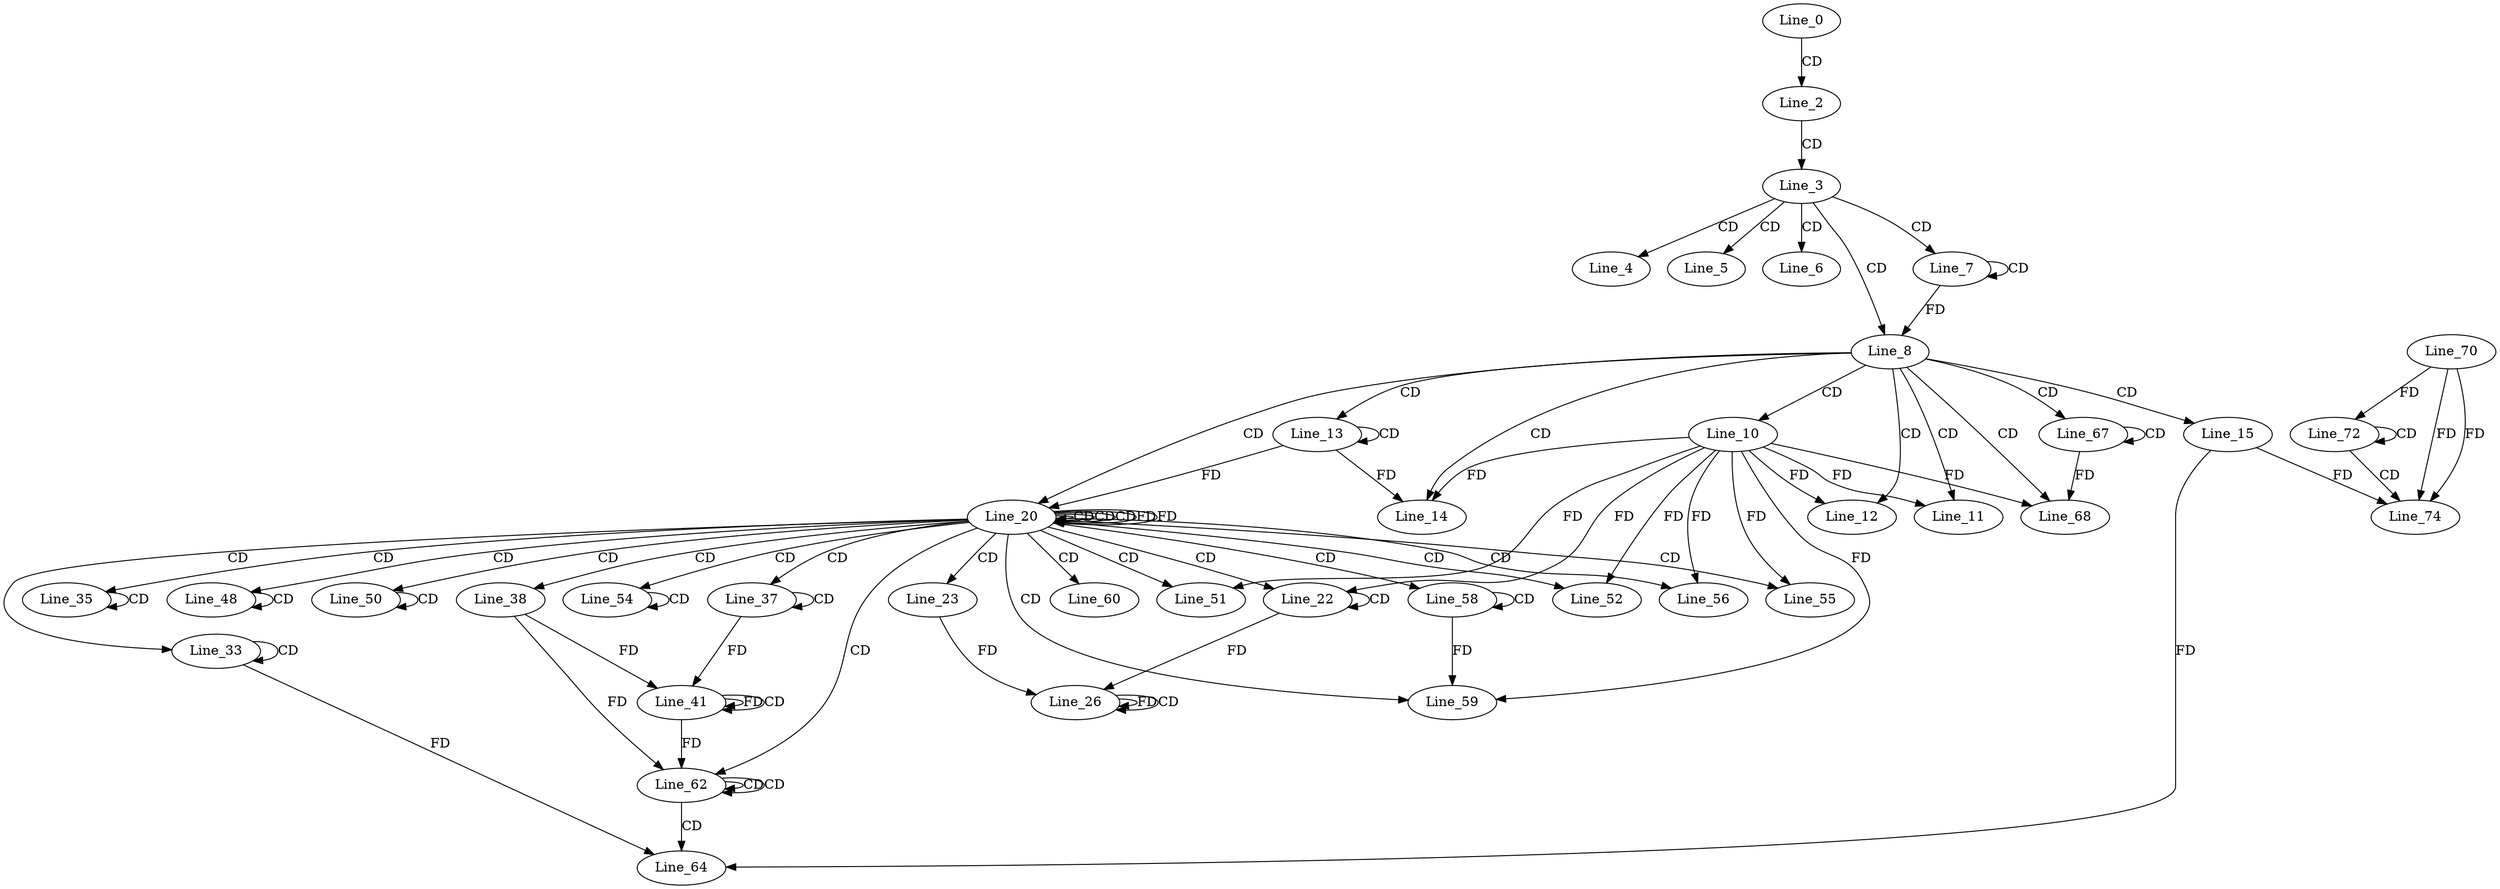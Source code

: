 digraph G {
  Line_0;
  Line_2;
  Line_3;
  Line_4;
  Line_4;
  Line_5;
  Line_6;
  Line_7;
  Line_7;
  Line_8;
  Line_10;
  Line_11;
  Line_12;
  Line_13;
  Line_13;
  Line_14;
  Line_15;
  Line_20;
  Line_20;
  Line_20;
  Line_22;
  Line_22;
  Line_23;
  Line_26;
  Line_26;
  Line_33;
  Line_33;
  Line_35;
  Line_35;
  Line_37;
  Line_37;
  Line_38;
  Line_41;
  Line_41;
  Line_48;
  Line_48;
  Line_50;
  Line_50;
  Line_51;
  Line_52;
  Line_54;
  Line_54;
  Line_55;
  Line_56;
  Line_58;
  Line_58;
  Line_59;
  Line_60;
  Line_62;
  Line_62;
  Line_62;
  Line_64;
  Line_67;
  Line_67;
  Line_68;
  Line_68;
  Line_70;
  Line_70;
  Line_72;
  Line_72;
  Line_72;
  Line_74;
  Line_74;
  Line_0 -> Line_2 [ label="CD" ];
  Line_2 -> Line_3 [ label="CD" ];
  Line_3 -> Line_4 [ label="CD" ];
  Line_3 -> Line_5 [ label="CD" ];
  Line_3 -> Line_6 [ label="CD" ];
  Line_3 -> Line_7 [ label="CD" ];
  Line_7 -> Line_7 [ label="CD" ];
  Line_3 -> Line_8 [ label="CD" ];
  Line_7 -> Line_8 [ label="FD" ];
  Line_8 -> Line_10 [ label="CD" ];
  Line_8 -> Line_11 [ label="CD" ];
  Line_10 -> Line_11 [ label="FD" ];
  Line_8 -> Line_12 [ label="CD" ];
  Line_10 -> Line_12 [ label="FD" ];
  Line_8 -> Line_13 [ label="CD" ];
  Line_13 -> Line_13 [ label="CD" ];
  Line_8 -> Line_14 [ label="CD" ];
  Line_10 -> Line_14 [ label="FD" ];
  Line_13 -> Line_14 [ label="FD" ];
  Line_8 -> Line_15 [ label="CD" ];
  Line_8 -> Line_20 [ label="CD" ];
  Line_20 -> Line_20 [ label="CD" ];
  Line_13 -> Line_20 [ label="FD" ];
  Line_20 -> Line_20 [ label="CD" ];
  Line_20 -> Line_20 [ label="CD" ];
  Line_20 -> Line_20 [ label="FD" ];
  Line_20 -> Line_22 [ label="CD" ];
  Line_22 -> Line_22 [ label="CD" ];
  Line_10 -> Line_22 [ label="FD" ];
  Line_20 -> Line_23 [ label="CD" ];
  Line_23 -> Line_26 [ label="FD" ];
  Line_26 -> Line_26 [ label="FD" ];
  Line_26 -> Line_26 [ label="CD" ];
  Line_22 -> Line_26 [ label="FD" ];
  Line_20 -> Line_33 [ label="CD" ];
  Line_33 -> Line_33 [ label="CD" ];
  Line_20 -> Line_35 [ label="CD" ];
  Line_35 -> Line_35 [ label="CD" ];
  Line_20 -> Line_37 [ label="CD" ];
  Line_37 -> Line_37 [ label="CD" ];
  Line_20 -> Line_38 [ label="CD" ];
  Line_38 -> Line_41 [ label="FD" ];
  Line_41 -> Line_41 [ label="FD" ];
  Line_41 -> Line_41 [ label="CD" ];
  Line_37 -> Line_41 [ label="FD" ];
  Line_20 -> Line_48 [ label="CD" ];
  Line_48 -> Line_48 [ label="CD" ];
  Line_20 -> Line_50 [ label="CD" ];
  Line_50 -> Line_50 [ label="CD" ];
  Line_20 -> Line_51 [ label="CD" ];
  Line_10 -> Line_51 [ label="FD" ];
  Line_20 -> Line_52 [ label="CD" ];
  Line_10 -> Line_52 [ label="FD" ];
  Line_20 -> Line_54 [ label="CD" ];
  Line_54 -> Line_54 [ label="CD" ];
  Line_20 -> Line_55 [ label="CD" ];
  Line_10 -> Line_55 [ label="FD" ];
  Line_20 -> Line_56 [ label="CD" ];
  Line_10 -> Line_56 [ label="FD" ];
  Line_20 -> Line_58 [ label="CD" ];
  Line_58 -> Line_58 [ label="CD" ];
  Line_20 -> Line_59 [ label="CD" ];
  Line_10 -> Line_59 [ label="FD" ];
  Line_58 -> Line_59 [ label="FD" ];
  Line_20 -> Line_60 [ label="CD" ];
  Line_20 -> Line_62 [ label="CD" ];
  Line_62 -> Line_62 [ label="CD" ];
  Line_62 -> Line_62 [ label="CD" ];
  Line_38 -> Line_62 [ label="FD" ];
  Line_41 -> Line_62 [ label="FD" ];
  Line_62 -> Line_64 [ label="CD" ];
  Line_15 -> Line_64 [ label="FD" ];
  Line_33 -> Line_64 [ label="FD" ];
  Line_8 -> Line_67 [ label="CD" ];
  Line_67 -> Line_67 [ label="CD" ];
  Line_8 -> Line_68 [ label="CD" ];
  Line_67 -> Line_68 [ label="FD" ];
  Line_10 -> Line_68 [ label="FD" ];
  Line_72 -> Line_72 [ label="CD" ];
  Line_70 -> Line_72 [ label="FD" ];
  Line_72 -> Line_74 [ label="CD" ];
  Line_15 -> Line_74 [ label="FD" ];
  Line_70 -> Line_74 [ label="FD" ];
  Line_70 -> Line_74 [ label="FD" ];
  Line_20 -> Line_20 [ label="FD" ];
}
